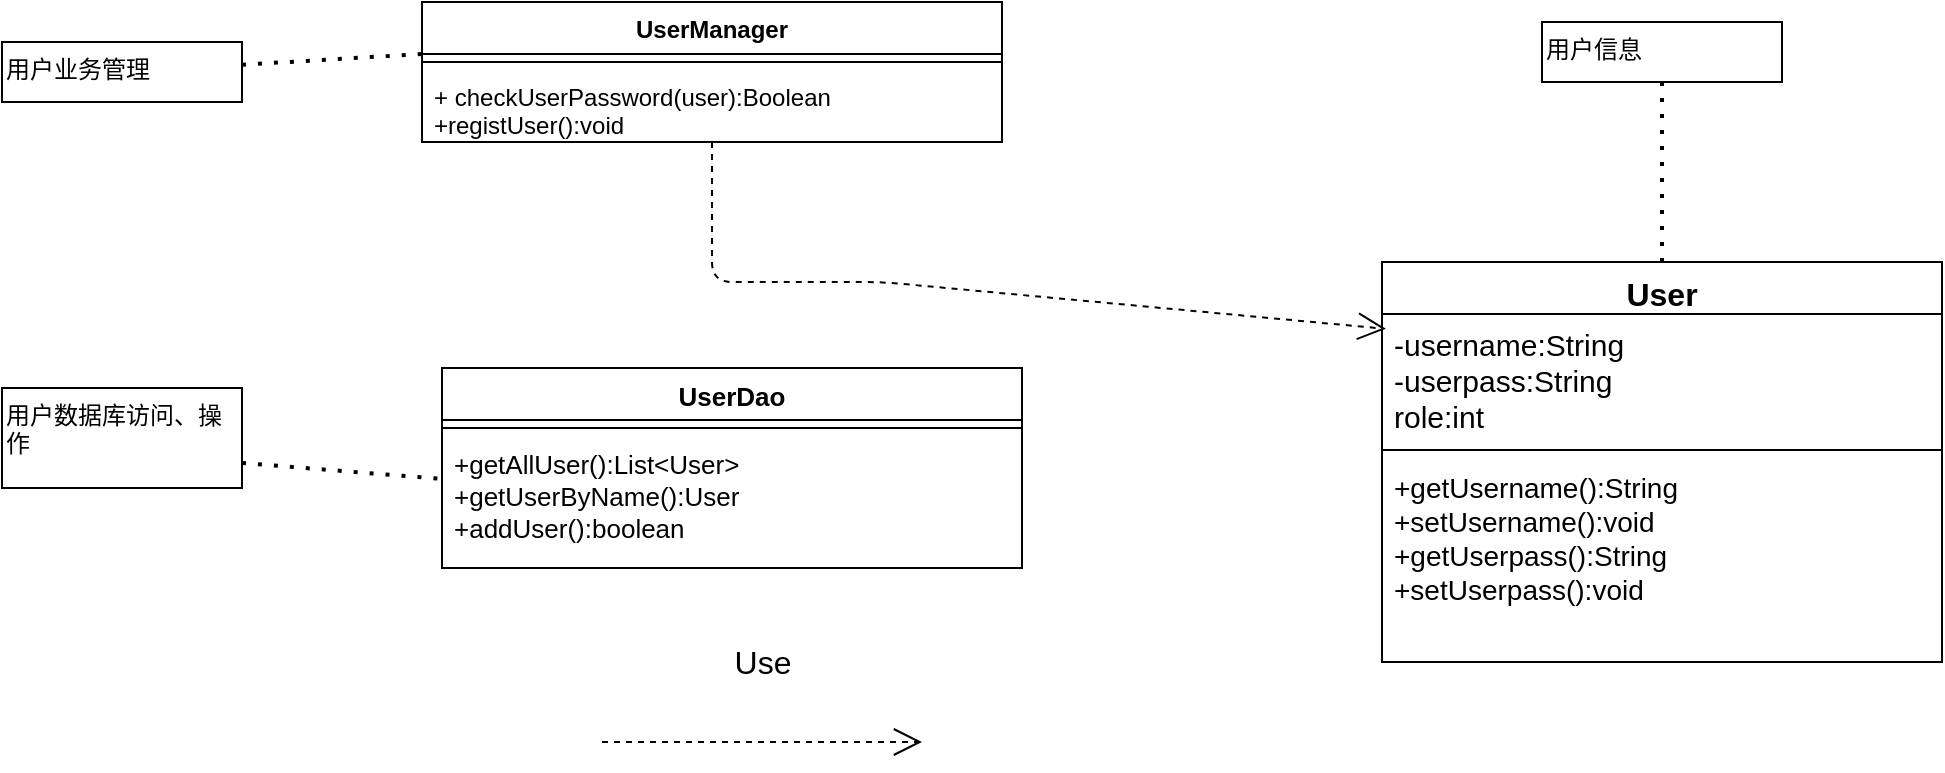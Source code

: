 <mxfile version="14.8.5" type="github">
  <diagram name="Page-1" id="e7e014a7-5840-1c2e-5031-d8a46d1fe8dd">
    <mxGraphModel dx="1038" dy="580" grid="1" gridSize="10" guides="1" tooltips="1" connect="1" arrows="1" fold="1" page="1" pageScale="1" pageWidth="1169" pageHeight="826" background="none" math="0" shadow="0">
      <root>
        <mxCell id="0" />
        <mxCell id="1" parent="0" />
        <mxCell id="0XWqIrfSSYyE24iwFpcM-41" value="UserManager" style="swimlane;fontStyle=1;align=center;verticalAlign=top;childLayout=stackLayout;horizontal=1;startSize=26;horizontalStack=0;resizeParent=1;resizeParentMax=0;resizeLast=0;collapsible=1;marginBottom=0;" vertex="1" parent="1">
          <mxGeometry x="260" y="170" width="290" height="70" as="geometry" />
        </mxCell>
        <mxCell id="0XWqIrfSSYyE24iwFpcM-43" value="" style="line;strokeWidth=1;fillColor=none;align=left;verticalAlign=middle;spacingTop=-1;spacingLeft=3;spacingRight=3;rotatable=0;labelPosition=right;points=[];portConstraint=eastwest;" vertex="1" parent="0XWqIrfSSYyE24iwFpcM-41">
          <mxGeometry y="26" width="290" height="8" as="geometry" />
        </mxCell>
        <mxCell id="0XWqIrfSSYyE24iwFpcM-44" value="+ checkUserPassword(user):Boolean&#xa;+registUser():void&#xa;" style="text;strokeColor=none;fillColor=none;align=left;verticalAlign=top;spacingLeft=4;spacingRight=4;overflow=hidden;rotatable=0;points=[[0,0.5],[1,0.5]];portConstraint=eastwest;" vertex="1" parent="0XWqIrfSSYyE24iwFpcM-41">
          <mxGeometry y="34" width="290" height="36" as="geometry" />
        </mxCell>
        <mxCell id="0XWqIrfSSYyE24iwFpcM-56" value="用户业务管理" style="rounded=0;whiteSpace=wrap;html=1;shadow=0;glass=0;gradientDirection=north;align=left;verticalAlign=top;" vertex="1" parent="1">
          <mxGeometry x="50" y="190" width="120" height="30" as="geometry" />
        </mxCell>
        <mxCell id="0XWqIrfSSYyE24iwFpcM-57" value="用户数据库访问、操作" style="rounded=0;whiteSpace=wrap;html=1;shadow=0;glass=0;gradientDirection=north;align=left;verticalAlign=top;" vertex="1" parent="1">
          <mxGeometry x="50" y="363" width="120" height="50" as="geometry" />
        </mxCell>
        <mxCell id="0XWqIrfSSYyE24iwFpcM-58" value="" style="endArrow=none;dashed=1;html=1;dashPattern=1 3;strokeWidth=2;entryX=0.008;entryY=0.369;entryDx=0;entryDy=0;entryPerimeter=0;" edge="1" parent="1" source="0XWqIrfSSYyE24iwFpcM-56" target="0XWqIrfSSYyE24iwFpcM-41">
          <mxGeometry width="50" height="50" relative="1" as="geometry">
            <mxPoint x="170" y="245" as="sourcePoint" />
            <mxPoint x="240.711" y="195" as="targetPoint" />
          </mxGeometry>
        </mxCell>
        <mxCell id="0XWqIrfSSYyE24iwFpcM-59" value="" style="endArrow=none;dashed=1;html=1;dashPattern=1 3;strokeWidth=2;exitX=1;exitY=0.75;exitDx=0;exitDy=0;" edge="1" parent="1" source="0XWqIrfSSYyE24iwFpcM-57" target="0XWqIrfSSYyE24iwFpcM-62">
          <mxGeometry width="50" height="50" relative="1" as="geometry">
            <mxPoint x="170" y="319.997" as="sourcePoint" />
            <mxPoint x="262" y="321" as="targetPoint" />
          </mxGeometry>
        </mxCell>
        <mxCell id="0XWqIrfSSYyE24iwFpcM-60" value="UserDao" style="swimlane;fontStyle=1;align=center;verticalAlign=top;childLayout=stackLayout;horizontal=1;startSize=26;horizontalStack=0;resizeParent=1;resizeParentMax=0;resizeLast=0;collapsible=1;marginBottom=0;fontSize=13;" vertex="1" parent="1">
          <mxGeometry x="270" y="353" width="290" height="100" as="geometry" />
        </mxCell>
        <mxCell id="0XWqIrfSSYyE24iwFpcM-61" value="" style="line;strokeWidth=1;fillColor=none;align=left;verticalAlign=middle;spacingTop=-1;spacingLeft=3;spacingRight=3;rotatable=0;labelPosition=right;points=[];portConstraint=eastwest;" vertex="1" parent="0XWqIrfSSYyE24iwFpcM-60">
          <mxGeometry y="26" width="290" height="8" as="geometry" />
        </mxCell>
        <mxCell id="0XWqIrfSSYyE24iwFpcM-62" value="+getAllUser():List&lt;User&gt;&#xa;+getUserByName():User&#xa;+addUser():boolean" style="text;strokeColor=none;fillColor=none;align=left;verticalAlign=top;spacingLeft=4;spacingRight=4;overflow=hidden;rotatable=0;points=[[0,0.5],[1,0.5]];portConstraint=eastwest;fontSize=13;" vertex="1" parent="0XWqIrfSSYyE24iwFpcM-60">
          <mxGeometry y="34" width="290" height="66" as="geometry" />
        </mxCell>
        <mxCell id="0XWqIrfSSYyE24iwFpcM-66" value="User" style="swimlane;fontStyle=1;align=center;verticalAlign=top;childLayout=stackLayout;horizontal=1;startSize=26;horizontalStack=0;resizeParent=1;resizeParentMax=0;resizeLast=0;collapsible=1;marginBottom=0;shadow=0;glass=0;fontSize=16;gradientColor=none;" vertex="1" parent="1">
          <mxGeometry x="740" y="300" width="280" height="200" as="geometry" />
        </mxCell>
        <mxCell id="0XWqIrfSSYyE24iwFpcM-67" value="-username:String&#xa;-userpass:String&#xa;role:int" style="text;strokeColor=none;fillColor=none;align=left;verticalAlign=top;spacingLeft=4;spacingRight=4;overflow=hidden;rotatable=0;points=[[0,0.5],[1,0.5]];portConstraint=eastwest;horizontal=1;fontSize=15;" vertex="1" parent="0XWqIrfSSYyE24iwFpcM-66">
          <mxGeometry y="26" width="280" height="64" as="geometry" />
        </mxCell>
        <mxCell id="0XWqIrfSSYyE24iwFpcM-68" value="" style="line;strokeWidth=1;fillColor=none;align=left;verticalAlign=middle;spacingTop=-1;spacingLeft=3;spacingRight=3;rotatable=0;labelPosition=right;points=[];portConstraint=eastwest;" vertex="1" parent="0XWqIrfSSYyE24iwFpcM-66">
          <mxGeometry y="90" width="280" height="8" as="geometry" />
        </mxCell>
        <mxCell id="0XWqIrfSSYyE24iwFpcM-69" value="+getUsername():String&#xa;+setUsername():void&#xa;+getUserpass():String&#xa;+setUserpass():void" style="text;strokeColor=none;fillColor=none;align=left;verticalAlign=top;spacingLeft=4;spacingRight=4;overflow=hidden;rotatable=0;points=[[0,0.5],[1,0.5]];portConstraint=eastwest;fontSize=14;" vertex="1" parent="0XWqIrfSSYyE24iwFpcM-66">
          <mxGeometry y="98" width="280" height="102" as="geometry" />
        </mxCell>
        <mxCell id="0XWqIrfSSYyE24iwFpcM-70" value="用户信息" style="rounded=0;whiteSpace=wrap;html=1;shadow=0;glass=0;gradientDirection=north;align=left;verticalAlign=top;" vertex="1" parent="1">
          <mxGeometry x="820" y="180" width="120" height="30" as="geometry" />
        </mxCell>
        <mxCell id="0XWqIrfSSYyE24iwFpcM-71" value="" style="endArrow=none;dashed=1;html=1;dashPattern=1 3;strokeWidth=2;" edge="1" parent="1" source="0XWqIrfSSYyE24iwFpcM-70" target="0XWqIrfSSYyE24iwFpcM-66">
          <mxGeometry width="50" height="50" relative="1" as="geometry">
            <mxPoint x="807.68" y="239.998" as="sourcePoint" />
            <mxPoint x="900.0" y="234.44" as="targetPoint" />
          </mxGeometry>
        </mxCell>
        <mxCell id="0XWqIrfSSYyE24iwFpcM-73" value="" style="endArrow=open;endSize=12;dashed=1;html=1;fontSize=16;entryX=0.007;entryY=0.116;entryDx=0;entryDy=0;entryPerimeter=0;" edge="1" parent="1" source="0XWqIrfSSYyE24iwFpcM-44" target="0XWqIrfSSYyE24iwFpcM-67">
          <mxGeometry x="0.032" y="12" width="160" relative="1" as="geometry">
            <mxPoint x="470" y="300" as="sourcePoint" />
            <mxPoint x="630" y="300" as="targetPoint" />
            <Array as="points">
              <mxPoint x="405" y="310" />
              <mxPoint x="490" y="310" />
            </Array>
            <mxPoint y="1" as="offset" />
          </mxGeometry>
        </mxCell>
        <mxCell id="0XWqIrfSSYyE24iwFpcM-76" value="Use" style="endArrow=open;endSize=12;dashed=1;html=1;fontSize=16;" edge="1" parent="1">
          <mxGeometry y="40" width="160" relative="1" as="geometry">
            <mxPoint x="350" y="540" as="sourcePoint" />
            <mxPoint x="510" y="540" as="targetPoint" />
            <mxPoint as="offset" />
          </mxGeometry>
        </mxCell>
      </root>
    </mxGraphModel>
  </diagram>
</mxfile>

